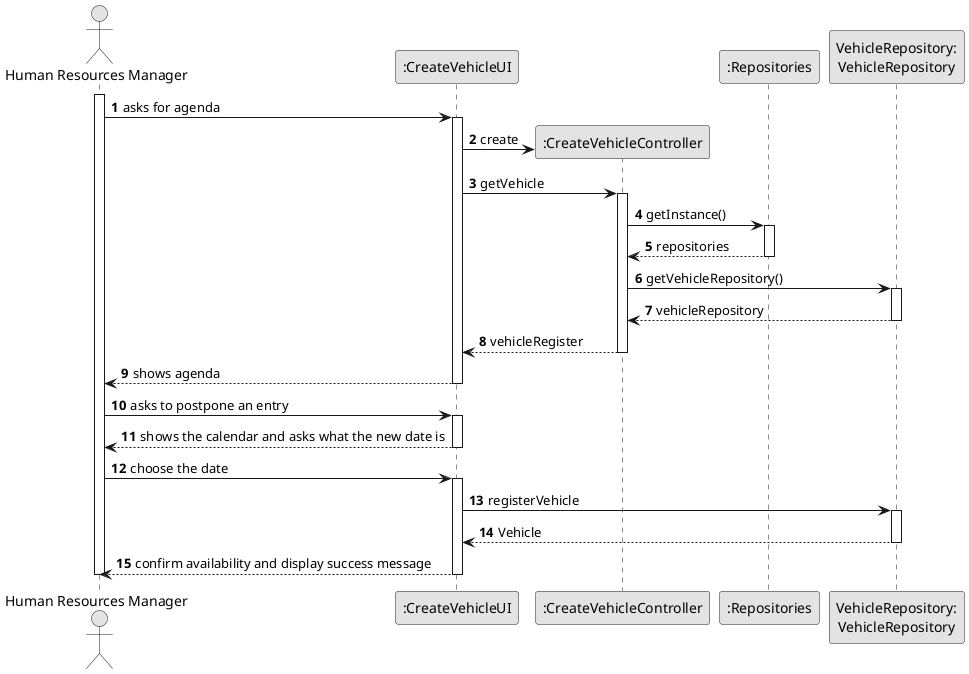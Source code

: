 @startuml
skinparam monochrome true
skinparam packageStyle rectangle
skinparam shadowing false

autonumber

'hide footbox
actor "Human Resources Manager" as ADM
participant ":CreateVehicleUI" as UI
participant ":CreateVehicleController" as CTRL
participant ":Repositories" as RepositorySingleton
participant "VehicleRepository:\nVehicleRepository" as TaskCategoryRepository


activate ADM

        ADM -> UI : asks for agenda

        activate UI

'            UI --> ADM : requests data (reference, description,  informal \n description, technical description, duration, cost)
            'create CTRL
            UI -> CTRL** : create

            UI -> CTRL : getVehicle
            activate CTRL

                CTRL -> RepositorySingleton : getInstance()
                activate RepositorySingleton

                    RepositorySingleton --> CTRL: repositories
                deactivate RepositorySingleton

                CTRL -> TaskCategoryRepository : getVehicleRepository()
                activate TaskCategoryRepository

                    TaskCategoryRepository --> CTRL: vehicleRepository
                deactivate TaskCategoryRepository



                CTRL --> UI : vehicleRegister
            deactivate CTRL

            UI --> ADM : shows agenda
        deactivate UI

    ADM -> UI : asks to postpone an entry
    activate UI

        UI --> ADM : shows the calendar and asks what the new date is
    deactivate UI

    ADM -> UI : choose the date
    activate UI

    UI -> TaskCategoryRepository : registerVehicle

        activate TaskCategoryRepository

        TaskCategoryRepository --> UI : Vehicle


        deactivate  TaskCategoryRepository

            deactivate CTRL
            UI --> ADM: confirm availability and display success message
    deactivate UI

deactivate ADM

@enduml
